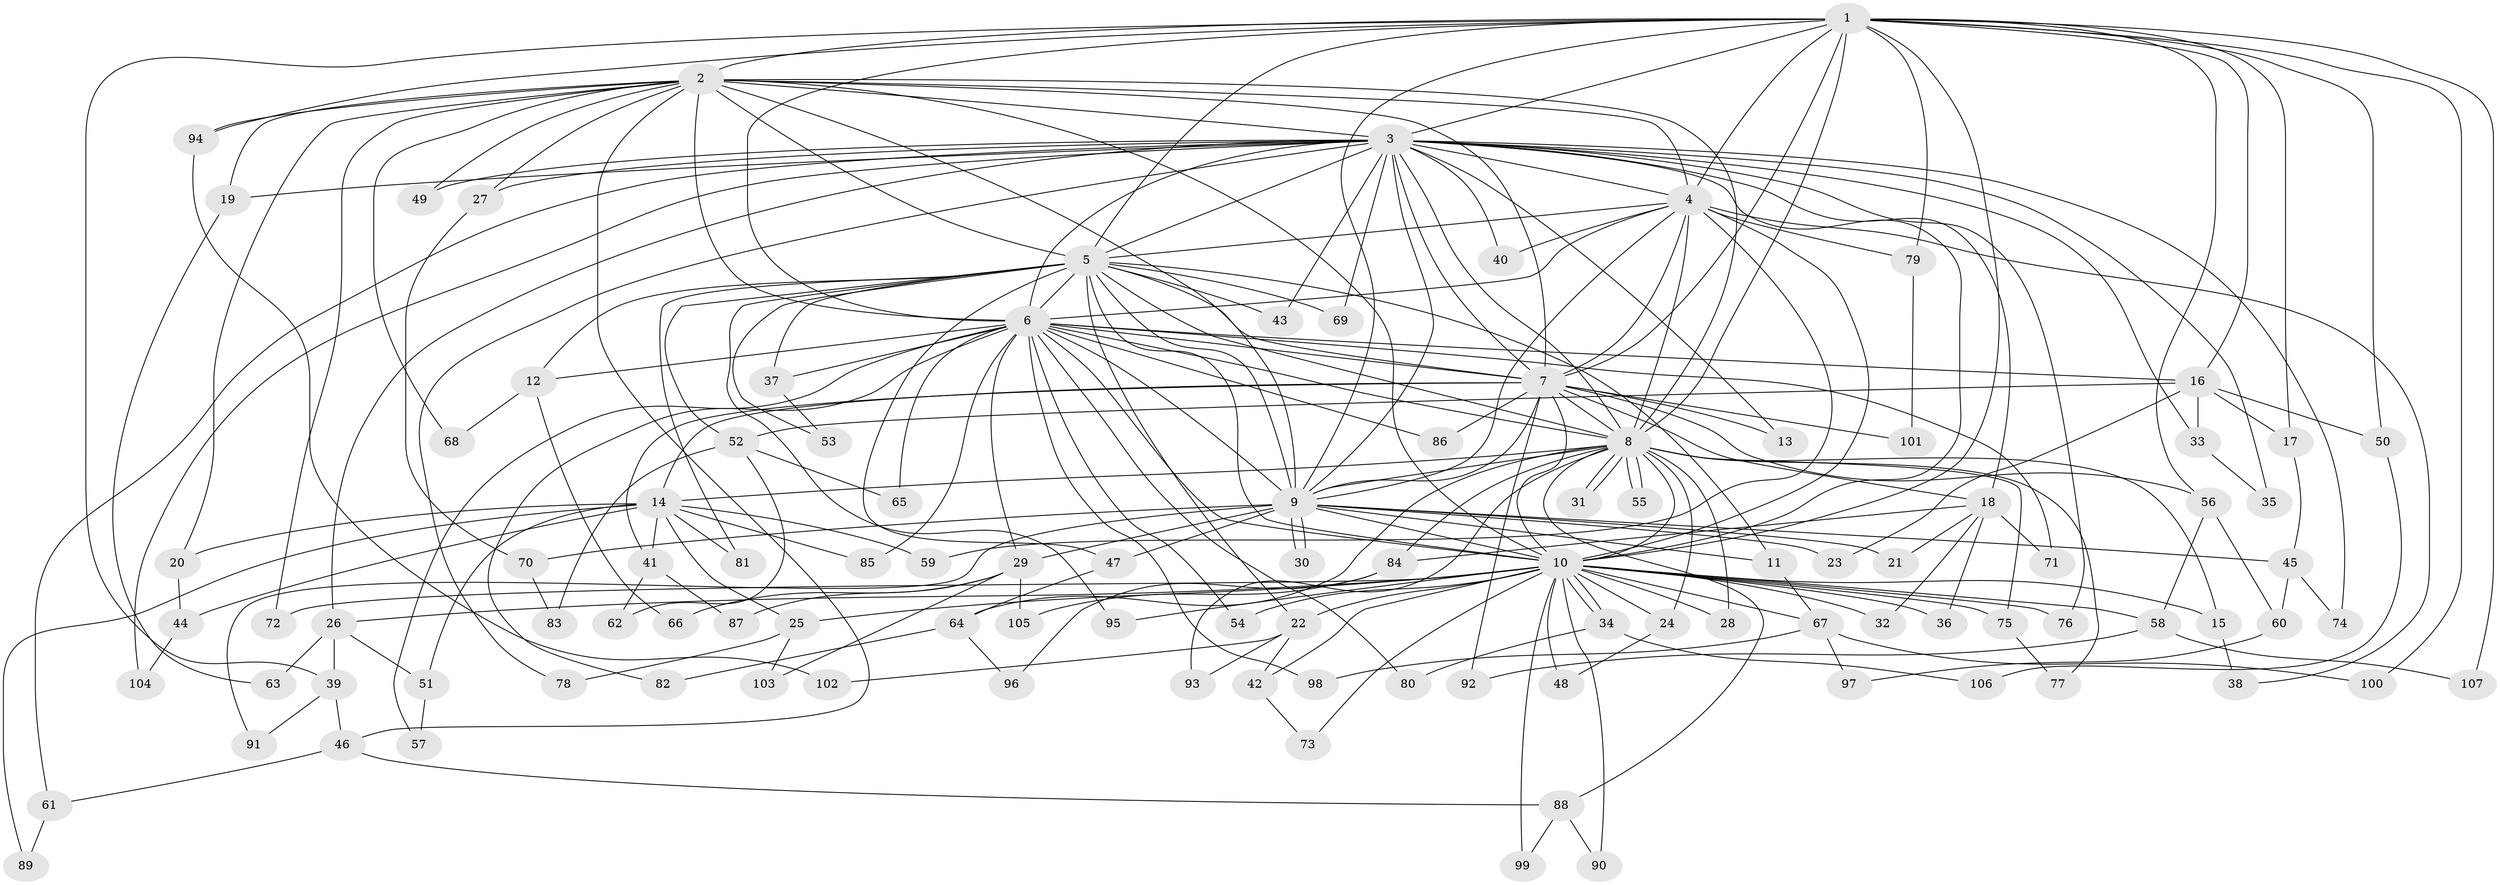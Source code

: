 // coarse degree distribution, {16: 0.012048192771084338, 14: 0.024096385542168676, 34: 0.012048192771084338, 11: 0.012048192771084338, 18: 0.012048192771084338, 25: 0.012048192771084338, 28: 0.012048192771084338, 3: 0.18072289156626506, 4: 0.0963855421686747, 2: 0.4819277108433735, 12: 0.012048192771084338, 7: 0.024096385542168676, 5: 0.04819277108433735, 6: 0.024096385542168676, 1: 0.03614457831325301}
// Generated by graph-tools (version 1.1) at 2025/23/03/03/25 07:23:38]
// undirected, 107 vertices, 239 edges
graph export_dot {
graph [start="1"]
  node [color=gray90,style=filled];
  1;
  2;
  3;
  4;
  5;
  6;
  7;
  8;
  9;
  10;
  11;
  12;
  13;
  14;
  15;
  16;
  17;
  18;
  19;
  20;
  21;
  22;
  23;
  24;
  25;
  26;
  27;
  28;
  29;
  30;
  31;
  32;
  33;
  34;
  35;
  36;
  37;
  38;
  39;
  40;
  41;
  42;
  43;
  44;
  45;
  46;
  47;
  48;
  49;
  50;
  51;
  52;
  53;
  54;
  55;
  56;
  57;
  58;
  59;
  60;
  61;
  62;
  63;
  64;
  65;
  66;
  67;
  68;
  69;
  70;
  71;
  72;
  73;
  74;
  75;
  76;
  77;
  78;
  79;
  80;
  81;
  82;
  83;
  84;
  85;
  86;
  87;
  88;
  89;
  90;
  91;
  92;
  93;
  94;
  95;
  96;
  97;
  98;
  99;
  100;
  101;
  102;
  103;
  104;
  105;
  106;
  107;
  1 -- 2;
  1 -- 3;
  1 -- 4;
  1 -- 5;
  1 -- 6;
  1 -- 7;
  1 -- 8;
  1 -- 9;
  1 -- 10;
  1 -- 16;
  1 -- 17;
  1 -- 39;
  1 -- 50;
  1 -- 56;
  1 -- 79;
  1 -- 94;
  1 -- 100;
  1 -- 107;
  2 -- 3;
  2 -- 4;
  2 -- 5;
  2 -- 6;
  2 -- 7;
  2 -- 8;
  2 -- 9;
  2 -- 10;
  2 -- 19;
  2 -- 20;
  2 -- 27;
  2 -- 46;
  2 -- 49;
  2 -- 68;
  2 -- 72;
  2 -- 94;
  3 -- 4;
  3 -- 5;
  3 -- 6;
  3 -- 7;
  3 -- 8;
  3 -- 9;
  3 -- 10;
  3 -- 13;
  3 -- 18;
  3 -- 19;
  3 -- 26;
  3 -- 27;
  3 -- 33;
  3 -- 35;
  3 -- 40;
  3 -- 43;
  3 -- 49;
  3 -- 61;
  3 -- 69;
  3 -- 74;
  3 -- 76;
  3 -- 78;
  3 -- 104;
  4 -- 5;
  4 -- 6;
  4 -- 7;
  4 -- 8;
  4 -- 9;
  4 -- 10;
  4 -- 38;
  4 -- 40;
  4 -- 59;
  4 -- 79;
  5 -- 6;
  5 -- 7;
  5 -- 8;
  5 -- 9;
  5 -- 10;
  5 -- 11;
  5 -- 12;
  5 -- 22;
  5 -- 37;
  5 -- 43;
  5 -- 47;
  5 -- 52;
  5 -- 53;
  5 -- 69;
  5 -- 81;
  5 -- 95;
  6 -- 7;
  6 -- 8;
  6 -- 9;
  6 -- 10;
  6 -- 12;
  6 -- 16;
  6 -- 29;
  6 -- 37;
  6 -- 54;
  6 -- 57;
  6 -- 65;
  6 -- 71;
  6 -- 80;
  6 -- 82;
  6 -- 85;
  6 -- 86;
  6 -- 98;
  7 -- 8;
  7 -- 9;
  7 -- 10;
  7 -- 13;
  7 -- 14;
  7 -- 18;
  7 -- 41;
  7 -- 56;
  7 -- 86;
  7 -- 92;
  7 -- 101;
  8 -- 9;
  8 -- 10;
  8 -- 14;
  8 -- 15;
  8 -- 24;
  8 -- 28;
  8 -- 31;
  8 -- 31;
  8 -- 55;
  8 -- 55;
  8 -- 64;
  8 -- 75;
  8 -- 77;
  8 -- 84;
  8 -- 88;
  8 -- 93;
  9 -- 10;
  9 -- 11;
  9 -- 21;
  9 -- 23;
  9 -- 29;
  9 -- 30;
  9 -- 30;
  9 -- 45;
  9 -- 47;
  9 -- 70;
  9 -- 91;
  10 -- 15;
  10 -- 22;
  10 -- 24;
  10 -- 25;
  10 -- 26;
  10 -- 28;
  10 -- 32;
  10 -- 34;
  10 -- 34;
  10 -- 36;
  10 -- 42;
  10 -- 48;
  10 -- 54;
  10 -- 58;
  10 -- 67;
  10 -- 72;
  10 -- 73;
  10 -- 75;
  10 -- 76;
  10 -- 90;
  10 -- 95;
  10 -- 99;
  11 -- 67;
  12 -- 66;
  12 -- 68;
  14 -- 20;
  14 -- 25;
  14 -- 41;
  14 -- 44;
  14 -- 51;
  14 -- 59;
  14 -- 81;
  14 -- 85;
  14 -- 89;
  15 -- 38;
  16 -- 17;
  16 -- 23;
  16 -- 33;
  16 -- 50;
  16 -- 52;
  17 -- 45;
  18 -- 21;
  18 -- 32;
  18 -- 36;
  18 -- 71;
  18 -- 84;
  19 -- 63;
  20 -- 44;
  22 -- 42;
  22 -- 93;
  22 -- 102;
  24 -- 48;
  25 -- 78;
  25 -- 103;
  26 -- 39;
  26 -- 51;
  26 -- 63;
  27 -- 70;
  29 -- 66;
  29 -- 87;
  29 -- 103;
  29 -- 105;
  33 -- 35;
  34 -- 80;
  34 -- 106;
  37 -- 53;
  39 -- 46;
  39 -- 91;
  41 -- 62;
  41 -- 87;
  42 -- 73;
  44 -- 104;
  45 -- 60;
  45 -- 74;
  46 -- 61;
  46 -- 88;
  47 -- 64;
  50 -- 106;
  51 -- 57;
  52 -- 62;
  52 -- 65;
  52 -- 83;
  56 -- 58;
  56 -- 60;
  58 -- 92;
  58 -- 107;
  60 -- 97;
  61 -- 89;
  64 -- 82;
  64 -- 96;
  67 -- 97;
  67 -- 98;
  67 -- 100;
  70 -- 83;
  75 -- 77;
  79 -- 101;
  84 -- 96;
  84 -- 105;
  88 -- 90;
  88 -- 99;
  94 -- 102;
}

